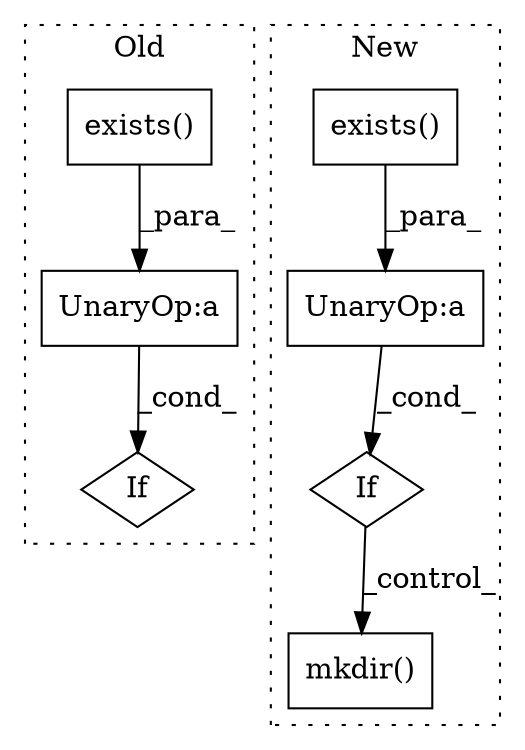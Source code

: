 digraph G {
subgraph cluster0 {
1 [label="exists()" a="75" s="5016" l="19" shape="box"];
3 [label="If" a="96" s="5009" l="3" shape="diamond"];
5 [label="UnaryOp:a" a="61" s="5012" l="23" shape="box"];
label = "Old";
style="dotted";
}
subgraph cluster1 {
2 [label="mkdir()" a="75" s="5141" l="19" shape="box"];
4 [label="If" a="96" s="5104" l="3" shape="diamond"];
6 [label="UnaryOp:a" a="61" s="5107" l="24" shape="box"];
7 [label="exists()" a="75" s="5111" l="20" shape="box"];
label = "New";
style="dotted";
}
1 -> 5 [label="_para_"];
4 -> 2 [label="_control_"];
5 -> 3 [label="_cond_"];
6 -> 4 [label="_cond_"];
7 -> 6 [label="_para_"];
}